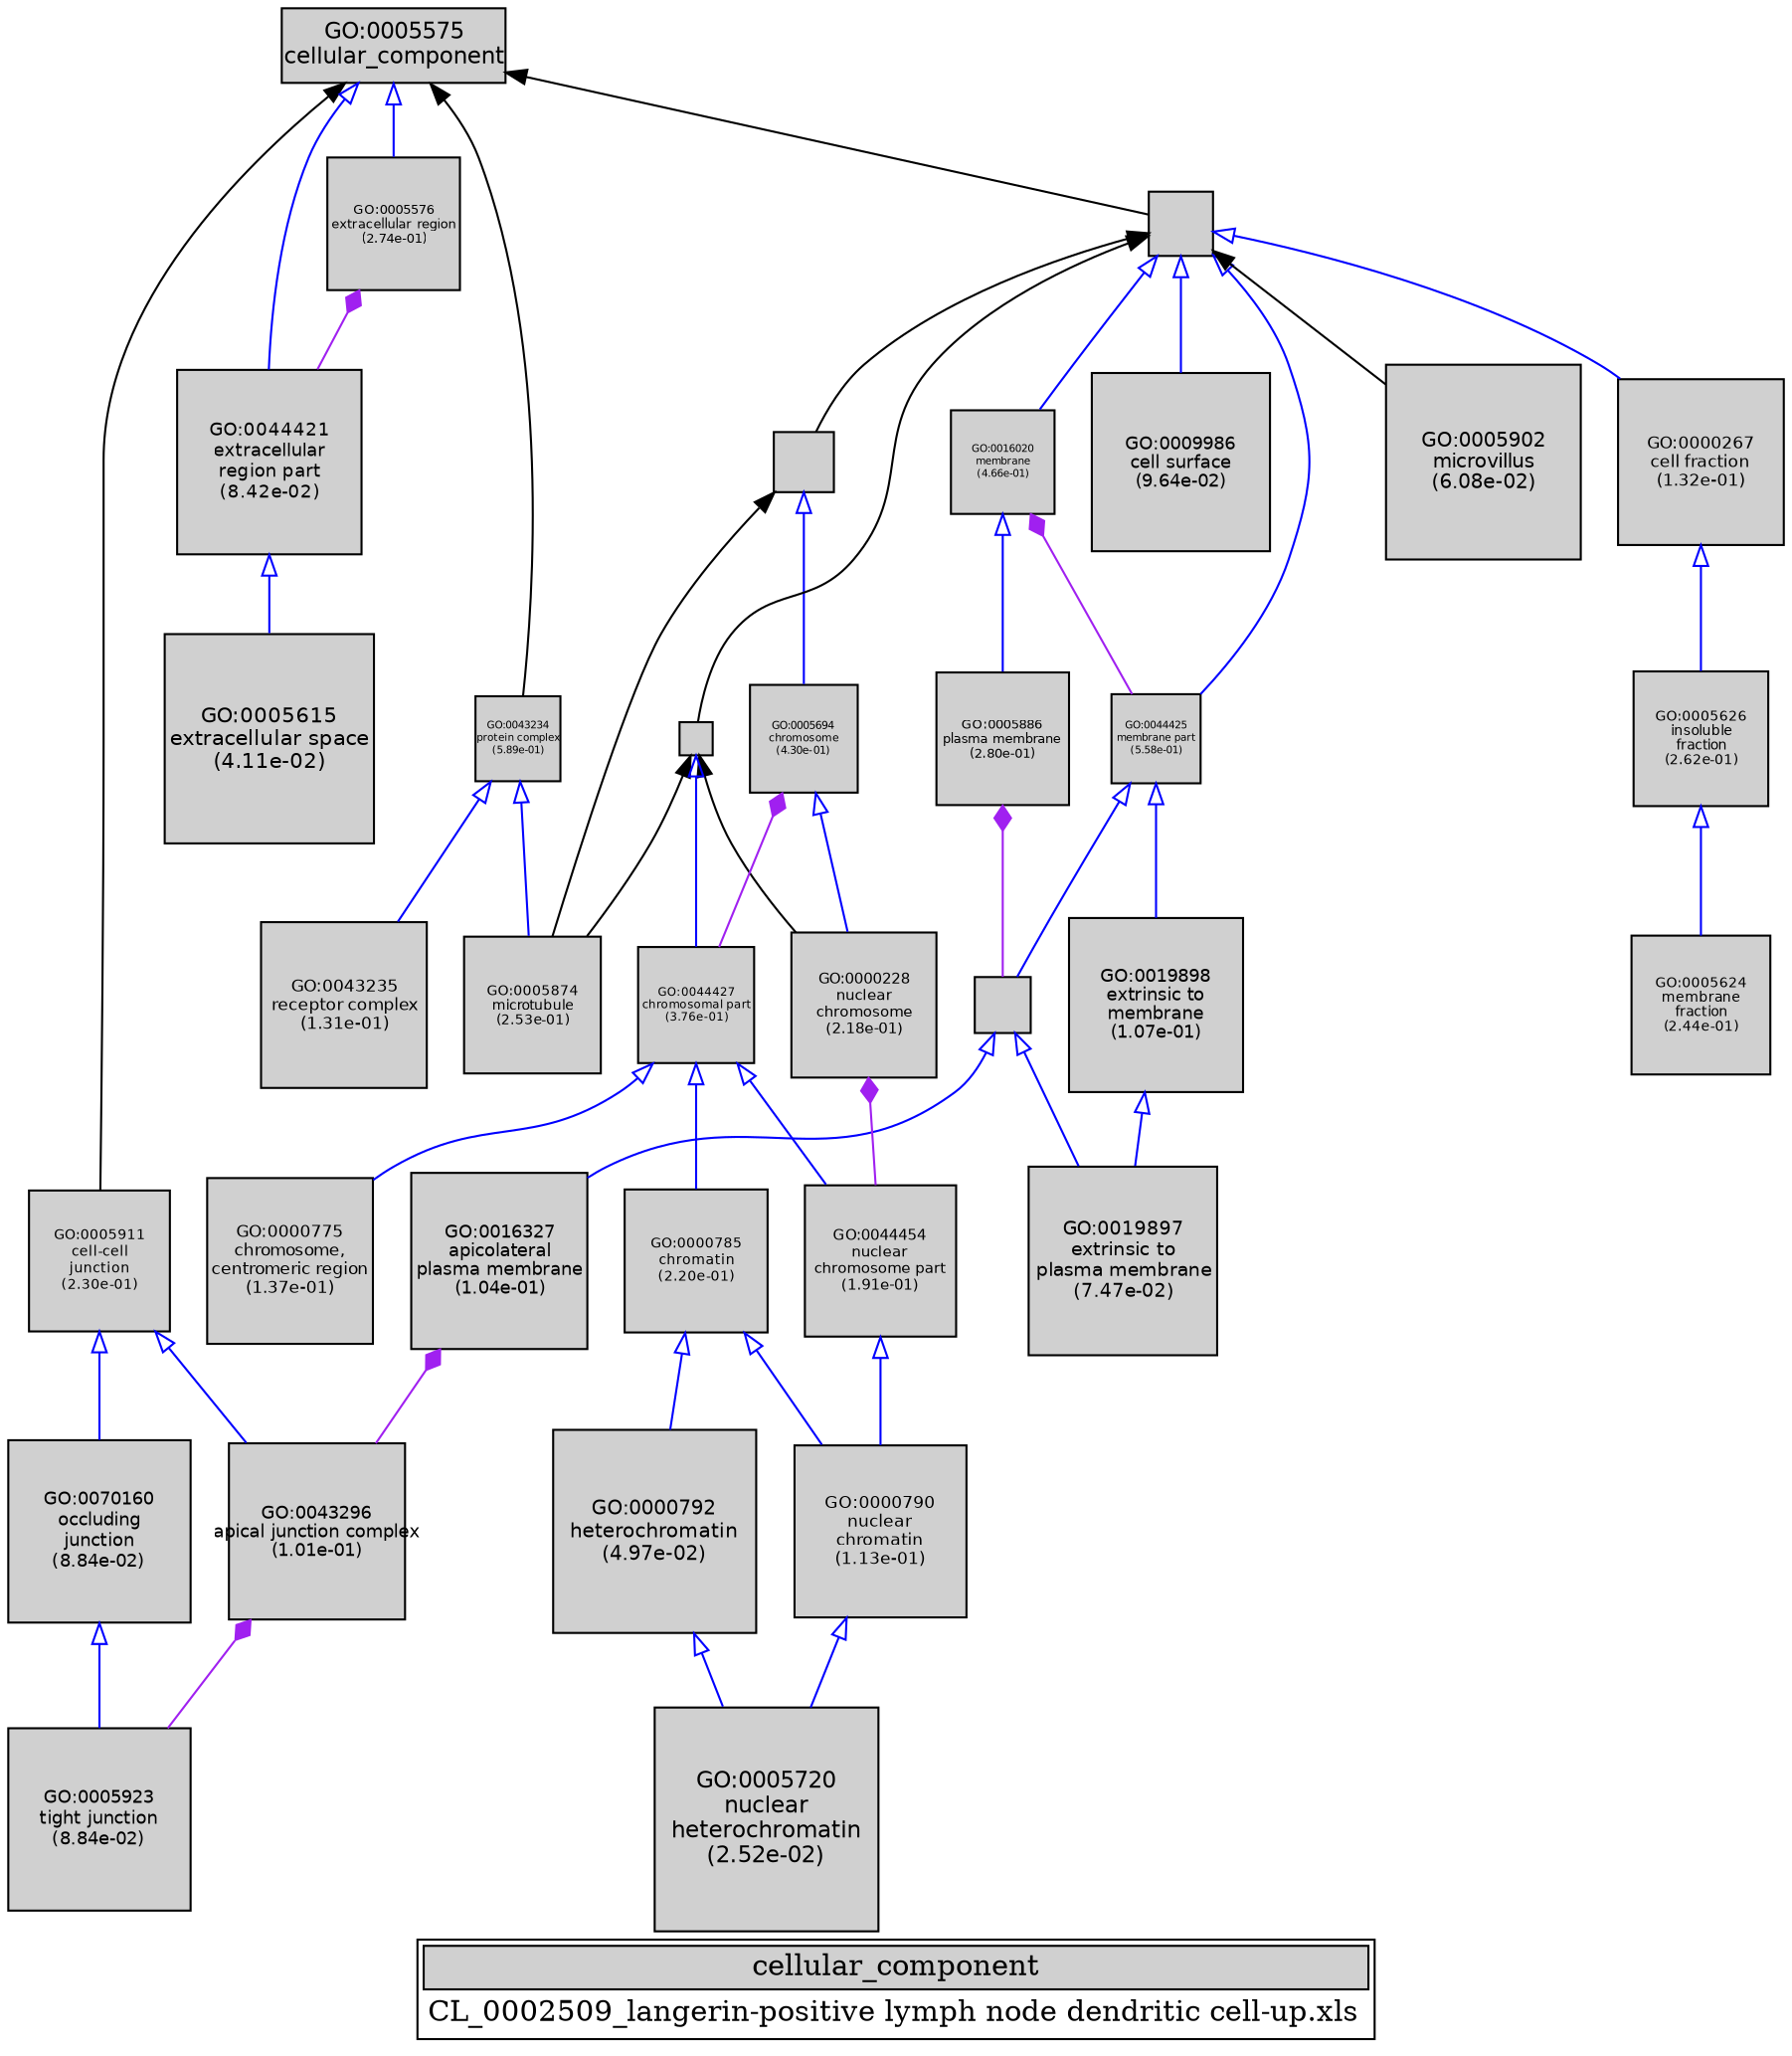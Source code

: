 digraph "cellular_component" {
graph [ bgcolor = "#FFFFFF", label = <<TABLE COLOR="black" BGCOLOR="white"><TR><TD COLSPAN="2" BGCOLOR="#D0D0D0"><FONT COLOR="black">cellular_component</FONT></TD></TR><TR><TD BORDER="0">CL_0002509_langerin-positive lymph node dendritic cell-up.xls</TD></TR></TABLE>> ];
node [ fontname = "Helvetica" ];

subgraph "nodes" {

node [ style = "filled", fixedsize = "true", width = 1, shape = "box", fontsize = 9, fillcolor = "#D0D0D0", fontcolor = "black", color = "black" ];

"GO:0000785" [ URL = "#GO:0000785", label = <<TABLE BORDER="0"><TR><TD>GO:0000785<BR/>chromatin<BR/>(2.20e-01)</TD></TR></TABLE>>, width = 0.964288020885, shape = "box", fontsize = 6.94287375037, height = 0.964288020885 ];
"GO:0000790" [ URL = "#GO:0000790", label = <<TABLE BORDER="0"><TR><TD>GO:0000790<BR/>nuclear<BR/>chromatin<BR/>(1.13e-01)</TD></TR></TABLE>>, width = 1.15515623065, shape = "box", fontsize = 8.31712486068, height = 1.15515623065 ];
"GO:0044425" [ URL = "#GO:0044425", label = <<TABLE BORDER="0"><TR><TD>GO:0044425<BR/>membrane part<BR/>(5.58e-01)</TD></TR></TABLE>>, width = 0.603809378642, shape = "box", fontsize = 5.0, height = 0.603809378642 ];
"GO:0044446" [ URL = "#GO:0044446", label = "", width = 0.21697303096, shape = "box", height = 0.21697303096 ];
"GO:0044459" [ URL = "#GO:0044459", label = "", width = 0.371145689591, shape = "box", height = 0.371145689591 ];
"GO:0005886" [ URL = "#GO:0005886", label = <<TABLE BORDER="0"><TR><TD>GO:0005886<BR/>plasma membrane<BR/>(2.80e-01)</TD></TR></TABLE>>, width = 0.885493500756, shape = "box", fontsize = 6.37555320545, height = 0.885493500756 ];
"GO:0044454" [ URL = "#GO:0044454", label = <<TABLE BORDER="0"><TR><TD>GO:0044454<BR/>nuclear<BR/>chromosome part<BR/>(1.91e-01)</TD></TR></TABLE>>, width = 1.00921946613, shape = "box", fontsize = 7.26638015617, height = 1.00921946613 ];
"GO:0000792" [ URL = "#GO:0000792", label = <<TABLE BORDER="0"><TR><TD>GO:0000792<BR/>heterochromatin<BR/>(4.97e-02)</TD></TR></TABLE>>, width = 1.35485692349, shape = "box", fontsize = 9.75496984916, height = 1.35485692349 ];
"GO:0019898" [ URL = "#GO:0019898", label = <<TABLE BORDER="0"><TR><TD>GO:0019898<BR/>extrinsic to<BR/>membrane<BR/>(1.07e-01)</TD></TR></TABLE>>, width = 1.17097716133, shape = "box", fontsize = 8.43103556161, height = 1.17097716133 ];
"GO:0005575" [ URL = "#GO:0005575", label = <<TABLE BORDER="0"><TR><TD>GO:0005575<BR/>cellular_component</TD></TR></TABLE>>, width = 1.5, shape = "box", fontsize = 10.8 ];
"GO:0005911" [ URL = "#GO:0005911", label = <<TABLE BORDER="0"><TR><TD>GO:0005911<BR/>cell-cell<BR/>junction<BR/>(2.30e-01)</TD></TR></TABLE>>, width = 0.951330947724, shape = "box", fontsize = 6.84958282361, height = 0.951330947724 ];
"GO:0005626" [ URL = "#GO:0005626", label = <<TABLE BORDER="0"><TR><TD>GO:0005626<BR/>insoluble<BR/>fraction<BR/>(2.62e-01)</TD></TR></TABLE>>, width = 0.90857835553, shape = "box", fontsize = 6.54176415981, height = 0.90857835553 ];
"GO:0043296" [ URL = "#GO:0043296", label = <<TABLE BORDER="0"><TR><TD>GO:0043296<BR/>apical junction complex<BR/>(1.01e-01)</TD></TR></TABLE>>, width = 1.18525618271, shape = "box", fontsize = 8.53384451551, height = 1.18525618271 ];
"GO:0009986" [ URL = "#GO:0009986", label = <<TABLE BORDER="0"><TR><TD>GO:0009986<BR/>cell surface<BR/>(9.64e-02)</TD></TR></TABLE>>, width = 1.19714962387, shape = "box", fontsize = 8.61947729187, height = 1.19714962387 ];
"GO:0070160" [ URL = "#GO:0070160", label = <<TABLE BORDER="0"><TR><TD>GO:0070160<BR/>occluding<BR/>junction<BR/>(8.84e-02)</TD></TR></TABLE>>, width = 1.21886813229, shape = "box", fontsize = 8.77585055247, height = 1.21886813229 ];
"GO:0005902" [ URL = "#GO:0005902", label = <<TABLE BORDER="0"><TR><TD>GO:0005902<BR/>microvillus<BR/>(6.08e-02)</TD></TR></TABLE>>, width = 1.30898728873, shape = "box", fontsize = 9.42470847886, height = 1.30898728873 ];
"GO:0019897" [ URL = "#GO:0019897", label = <<TABLE BORDER="0"><TR><TD>GO:0019897<BR/>extrinsic to<BR/>plasma membrane<BR/>(7.47e-02)</TD></TR></TABLE>>, width = 1.2602184445, shape = "box", fontsize = 9.07357280037, height = 1.2602184445 ];
"GO:0000775" [ URL = "#GO:0000775", label = <<TABLE BORDER="0"><TR><TD>GO:0000775<BR/>chromosome,<BR/>centromeric region<BR/>(1.37e-01)</TD></TR></TABLE>>, width = 1.10466525577, shape = "box", fontsize = 7.95358984152, height = 1.10466525577 ];
"GO:0005874" [ URL = "#GO:0005874", label = <<TABLE BORDER="0"><TR><TD>GO:0005874<BR/>microtubule<BR/>(2.53e-01)</TD></TR></TABLE>>, width = 0.919366366447, shape = "box", fontsize = 6.61943783842, height = 0.919366366447 ];
"GO:0016327" [ URL = "#GO:0016327", label = <<TABLE BORDER="0"><TR><TD>GO:0016327<BR/>apicolateral<BR/>plasma membrane<BR/>(1.04e-01)</TD></TR></TABLE>>, width = 1.17802882959, shape = "box", fontsize = 8.48180757304, height = 1.17802882959 ];
"GO:0043234" [ URL = "#GO:0043234", label = <<TABLE BORDER="0"><TR><TD>GO:0043234<BR/>protein complex<BR/>(5.89e-01)</TD></TR></TABLE>>, width = 0.576207083364, shape = "box", fontsize = 5.0, height = 0.576207083364 ];
"GO:0005694" [ URL = "#GO:0005694", label = <<TABLE BORDER="0"><TR><TD>GO:0005694<BR/>chromosome<BR/>(4.30e-01)</TD></TR></TABLE>>, width = 0.722955515578, shape = "box", fontsize = 5.20527971216, height = 0.722955515578 ];
"GO:0000228" [ URL = "#GO:0000228", label = <<TABLE BORDER="0"><TR><TD>GO:0000228<BR/>nuclear<BR/>chromosome<BR/>(2.18e-01)</TD></TR></TABLE>>, width = 0.96791010529, shape = "box", fontsize = 6.96895275809, height = 0.96791010529 ];
"GO:0016020" [ URL = "#GO:0016020", label = <<TABLE BORDER="0"><TR><TD>GO:0016020<BR/>membrane<BR/>(4.66e-01)</TD></TR></TABLE>>, width = 0.689025122694, shape = "box", fontsize = 5.0, height = 0.689025122694 ];
"GO:0005576" [ URL = "#GO:0005576", label = <<TABLE BORDER="0"><TR><TD>GO:0005576<BR/>extracellular region<BR/>(2.74e-01)</TD></TR></TABLE>>, width = 0.892871040008, shape = "box", fontsize = 6.42867148806, height = 0.892871040008 ];
"GO:0044421" [ URL = "#GO:0044421", label = <<TABLE BORDER="0"><TR><TD>GO:0044421<BR/>extracellular<BR/>region part<BR/>(8.42e-02)</TD></TR></TABLE>>, width = 1.23104886688, shape = "box", fontsize = 8.86355184152, height = 1.23104886688 ];
"GO:0043235" [ URL = "#GO:0043235", label = <<TABLE BORDER="0"><TR><TD>GO:0043235<BR/>receptor complex<BR/>(1.31e-01)</TD></TR></TABLE>>, width = 1.11603449653, shape = "box", fontsize = 8.03544837499, height = 1.11603449653 ];
"GO:0044427" [ URL = "#GO:0044427", label = <<TABLE BORDER="0"><TR><TD>GO:0044427<BR/>chromosomal part<BR/>(3.76e-01)</TD></TR></TABLE>>, width = 0.777416730745, shape = "box", fontsize = 5.59740046136, height = 0.777416730745 ];
"GO:0005720" [ URL = "#GO:0005720", label = <<TABLE BORDER="0"><TR><TD>GO:0005720<BR/>nuclear<BR/>heterochromatin<BR/>(2.52e-02)</TD></TR></TABLE>>, width = 1.5, shape = "box", fontsize = 10.8, height = 1.5 ];
"GO:0005615" [ URL = "#GO:0005615", label = <<TABLE BORDER="0"><TR><TD>GO:0005615<BR/>extracellular space<BR/>(4.11e-02)</TD></TR></TABLE>>, width = 1.39709757278, shape = "box", fontsize = 10.059102524, height = 1.39709757278 ];
"GO:0005624" [ URL = "#GO:0005624", label = <<TABLE BORDER="0"><TR><TD>GO:0005624<BR/>membrane<BR/>fraction<BR/>(2.44e-01)</TD></TR></TABLE>>, width = 0.931663970983, shape = "box", fontsize = 6.70798059108, height = 0.931663970983 ];
"GO:0043232" [ URL = "#GO:0043232", label = "", width = 0.401051649983, shape = "box", height = 0.401051649983 ];
"GO:0000267" [ URL = "#GO:0000267", label = <<TABLE BORDER="0"><TR><TD>GO:0000267<BR/>cell fraction<BR/>(1.32e-01)</TD></TR></TABLE>>, width = 1.11343225668, shape = "box", fontsize = 8.01671224807, height = 1.11343225668 ];
"GO:0005923" [ URL = "#GO:0005923", label = <<TABLE BORDER="0"><TR><TD>GO:0005923<BR/>tight junction<BR/>(8.84e-02)</TD></TR></TABLE>>, width = 1.21886813229, shape = "box", fontsize = 8.77585055247, height = 1.21886813229 ];
"GO:0044464" [ URL = "#GO:0044464", label = "", width = 0.435397653564, shape = "box", height = 0.435397653564 ];
}
subgraph "edges" {


edge [ dir = "back", weight = 1 ];
subgraph "regulates" {


edge [ color = "cyan", arrowtail = "none" ];
subgraph "positive" {


edge [ color = "green", arrowtail = "vee" ];
}
subgraph "negative" {


edge [ color = "red", arrowtail = "tee" ];
}
}
subgraph "part_of" {


edge [ color = "purple", arrowtail = "diamond", weight = 2.5 ];
"GO:0043296" -> "GO:0005923";
"GO:0016327" -> "GO:0043296";
"GO:0005886" -> "GO:0044459";
"GO:0000228" -> "GO:0044454";
"GO:0005694" -> "GO:0044427";
"GO:0005576" -> "GO:0044421";
"GO:0016020" -> "GO:0044425";
}
subgraph "is_a" {


edge [ color = "blue", arrowtail = "empty", weight = 5.0 ];
"GO:0043234" -> "GO:0005874";
"GO:0005694" -> "GO:0000228";
"GO:0044427" -> "GO:0044454";
"GO:0044427" -> "GO:0000785";
"GO:0044464" -> "GO:0016020";
"GO:0005911" -> "GO:0070160";
"GO:0000792" -> "GO:0005720";
"GO:0044464" -> "GO:0009986";
"GO:0005575" -> "GO:0044421";
"GO:0044421" -> "GO:0005615";
"GO:0000785" -> "GO:0000792";
"GO:0044464" -> "GO:0044425";
"GO:0044459" -> "GO:0016327";
"GO:0016020" -> "GO:0005886";
"GO:0044459" -> "GO:0019897";
"GO:0005626" -> "GO:0005624";
"GO:0000790" -> "GO:0005720";
"GO:0005911" -> "GO:0043296";
"GO:0044464" -> "GO:0000267";
"GO:0044425" -> "GO:0019898";
"GO:0019898" -> "GO:0019897";
"GO:0043234" -> "GO:0043235";
"GO:0044427" -> "GO:0000775";
"GO:0044425" -> "GO:0044459";
"GO:0044446" -> "GO:0044427";
"GO:0000267" -> "GO:0005626";
"GO:0005575" -> "GO:0005576";
"GO:0044454" -> "GO:0000790";
"GO:0043232" -> "GO:0005694";
"GO:0000785" -> "GO:0000790";
"GO:0070160" -> "GO:0005923";
}
"GO:0044446" -> "GO:0005874";
"GO:0043232" -> "GO:0005874";
"GO:0044464" -> "GO:0043232";
"GO:0005575" -> "GO:0044464";
"GO:0005575" -> "GO:0043234";
"GO:0044464" -> "GO:0005902";
"GO:0044446" -> "GO:0000228";
"GO:0005575" -> "GO:0005911";
"GO:0044464" -> "GO:0044446";
}
}
